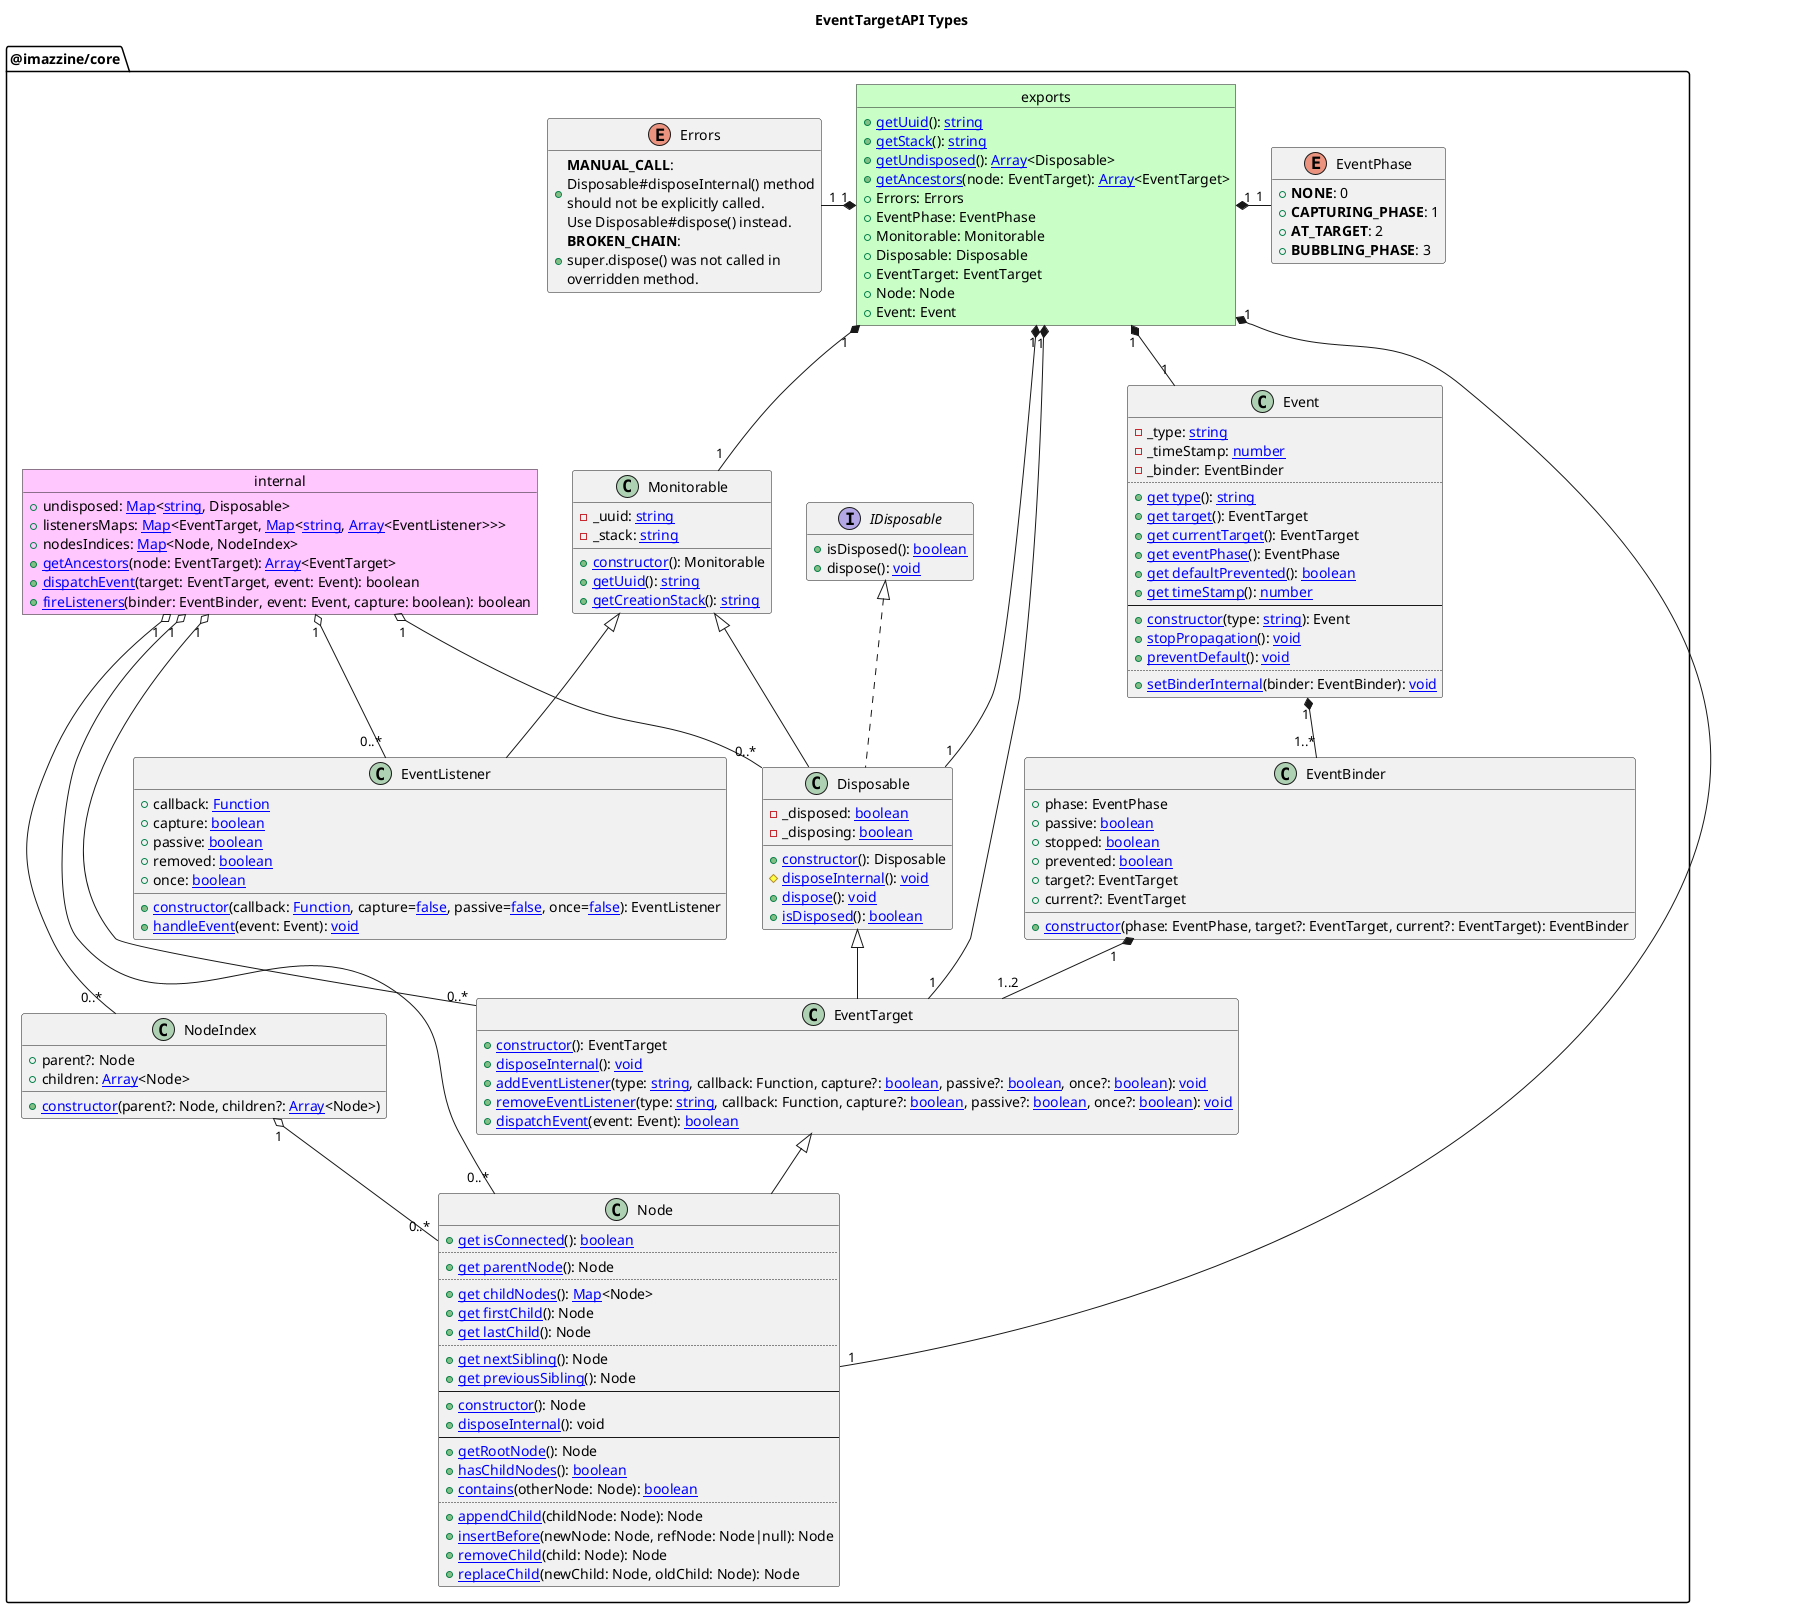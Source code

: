 @startuml Types

    hide empty members
    hide empty methods
    hide empty fields
    hide empty attributes

    title EventTargetAPI Types
    ' package "https://dom.spec.whatwg.org/#events" as whatwg [[https://dom.spec.whatwg.org/#events]] {
    '     interface "EventTarget" as IEventTarget [[https://dom.spec.whatwg.org/#eventtarget]] {
    '         +constructor(): EventTarget
    '         +addEventListener(type: string, callback?: EventListener, capture?: boolean, passive?: boolean, once?: boolean): void
    '         +removeEventListener(type: string, callback?: EventListener, capture?: boolean, passive?: boolean, once?: boolean): void
    '         +dispatchEvent(event: Event): boolean
    '     }

    '     interface "EventListener" as IEventListener [[https://dom.spec.whatwg.org/#callbackdef-eventlistener]] {
    '         +handleEvent(event: Event): void
    '     }
    '     IEventListener <-- IEventTarget: use 

    '     interface "Event" as IEvent [[https://dom.spec.whatwg.org/#event]] {
    '         +readonly type: string
    '         +readonly target?: EventTarget
    '         +readonly currentTarget?: EventTarget
    '         +readonly eventPhase: EventPhase
    '         +readonly bubbles: boolean
    '         +readonly cancelable: boolean
    '         +readonly defaultPrevented: boolean
    '         +readonly composed: boolean
    '         +readonly timeStamp: DOMHighResTimeStamp
    '         ' [Unforgeable] readonly attribute boolean isTrusted;

    '         +constructor(type: string, eventInitDict?: EventInit): Event
    '         +composedPath(): Array<EventTarget>
    '         +stopPropagation(): void
    '         +stopImmediatePropagation(): void
    '         +preventDefault(): void
    '     }
    '     IEvent --* IEventTarget
    ' }

    ' package "uuid@^7" as UuidPackage [[https://www.npmjs.com/package/uuid]] {
    '     object "exports" as UuidPackageExports {
    '         +v1(options?: Object, buffer?: Buffer, offset?: Number): string|Buffer
    '         +v4(options?: Object, buffer?: Buffer, offset?: Number): string|Buffer
    '         +v3(name: string, namespace: string, buffer?: Buffer, offset?: string): string|Buffer
    '         +v5(name: string, namespace: string, buffer?: Buffer, offset?: string): string|Buffer
    '     }
    ' }

    package "@imazzine/core" as ImazzineCorePackage {

        object internal #ffc7fd {
            +undisposed: [[https://developer.mozilla.org/en-US/docs/Web/JavaScript/Reference/Global_Objects/Map Map]]<[[https://developer.mozilla.org/en-US/docs/Web/JavaScript/Reference/Global_Objects/String string]], Disposable>
            +listenersMaps: [[https://developer.mozilla.org/en-US/docs/Web/JavaScript/Reference/Global_Objects/Map Map]]<EventTarget, [[https://developer.mozilla.org/en-US/docs/Web/JavaScript/Reference/Global_Objects/Map Map]]<[[https://developer.mozilla.org/en-US/docs/Web/JavaScript/Reference/Global_Objects/String string]], [[https://developer.mozilla.org/en-US/docs/Web/JavaScript/Reference/Global_Objects/Array Array]]<EventListener>>>
            +nodesIndices: [[https://developer.mozilla.org/en-US/docs/Web/JavaScript/Reference/Global_Objects/Map Map]]<Node, NodeIndex>
            +[[./Definition_internal.getAncestors.svg getAncestors]](node: EventTarget): [[https://developer.mozilla.org/en-US/docs/Web/JavaScript/Reference/Global_Objects/Array Array]]<EventTarget>
            +[[./Definition_internal.dispatchEvent.svg dispatchEvent]](target: EventTarget, event: Event): boolean
            +[[./Definition_internal.fireListeners.svg fireListeners]](binder: EventBinder, event: Event, capture: boolean): boolean
        }

        object "exports" as ImazzineCorePackageExports #c9ffc7 {
            +[[./Definition_exports.getUuid.svg getUuid]](): [[https://developer.mozilla.org/en-US/docs/Web/JavaScript/Reference/Global_Objects/String string]]
            +[[./Definition_exports.getStack.svg getStack]](): [[https://developer.mozilla.org/en-US/docs/Web/JavaScript/Reference/Global_Objects/String string]]
            +[[./Definition_exports.getUndisposed.svg getUndisposed]](): [[https://developer.mozilla.org/en-US/docs/Web/JavaScript/Reference/Global_Objects/Array Array]]<Disposable>
            +[[./Definition_exports.getAncestors.svg getAncestors]](node: EventTarget): [[https://developer.mozilla.org/en-US/docs/Web/JavaScript/Reference/Global_Objects/Array Array]]<EventTarget>
            +Errors: Errors
            +EventPhase: EventPhase
            +Monitorable: Monitorable
            +Disposable: Disposable
            +EventTarget: EventTarget
            +Node: Node
            +Event: Event
        }

        enum "Errors" as ImazzineCorePackageErrors {
            +<b>MANUAL_CALL</b>:\nDisposable#disposeInternal() method\nshould not be explicitly called.\nUse Disposable#dispose() instead.
            +<b>BROKEN_CHAIN</b>:\nsuper.dispose() was not called in\noverridden method.
        }
        ImazzineCorePackageErrors "1" -* "1" ImazzineCorePackageExports

        enum EventPhase {
            +<b>NONE</b>: 0
            +<b>CAPTURING_PHASE</b>: 1
            +<b>AT_TARGET</b>: 2
            +<b>BUBBLING_PHASE</b>: 3
        }
        ImazzineCorePackageExports "1" *- "1" EventPhase
        
        class Monitorable {
            -_uuid: [[https://developer.mozilla.org/en-US/docs/Web/JavaScript/Reference/Global_Objects/String string]]
            -_stack: [[https://developer.mozilla.org/en-US/docs/Web/JavaScript/Reference/Global_Objects/String string]]
            +[[./Definition_Monitorable.constructor.svg constructor]](): Monitorable
            +[[./Definition_Monitorable.getUuid.svg getUuid]](): [[https://developer.mozilla.org/en-US/docs/Web/JavaScript/Reference/Global_Objects/String string]]
            +[[./Definition_Monitorable.getCreationStack.svg getCreationStack]](): [[https://developer.mozilla.org/en-US/docs/Web/JavaScript/Reference/Global_Objects/String string]]
        }
        ImazzineCorePackageExports "1" *-- "1" Monitorable

        interface IDisposable {
            +isDisposed(): [[https://developer.mozilla.org/en-US/docs/Web/JavaScript/Reference/Global_Objects/Boolean boolean]]
            +dispose(): [[https://developer.mozilla.org/en-US/docs/Web/JavaScript/Reference/Operators/void void]]
        }

        class Disposable extends Monitorable implements IDisposable {
            -_disposed: [[https://developer.mozilla.org/en-US/docs/Web/JavaScript/Reference/Global_Objects/Boolean boolean]]
            -_disposing: [[https://developer.mozilla.org/en-US/docs/Web/JavaScript/Reference/Global_Objects/Boolean boolean]]
            +[[./Definition_Disposable.constructor.svg constructor]](): Disposable
            #[[./Definition_Disposable.disposeInternal.svg disposeInternal]](): [[https://developer.mozilla.org/en-US/docs/Web/JavaScript/Reference/Operators/void void]]
            +[[./Definition_Disposable.dispose.svg dispose]](): [[https://developer.mozilla.org/en-US/docs/Web/JavaScript/Reference/Operators/void void]]
            +[[./Definition_Disposable.isDisposed.svg isDisposed]](): [[https://developer.mozilla.org/en-US/docs/Web/JavaScript/Reference/Global_Objects/Boolean boolean]]
        }
        internal "1" o-- "0..*" Disposable
        ImazzineCorePackageExports "1" *-- "1" Disposable

        class EventListener extends Monitorable {
            +callback: [[https://developer.mozilla.org/en-US/docs/Web/JavaScript/Reference/Global_Objects/Function Function]]
            +capture: [[https://developer.mozilla.org/en-US/docs/Web/JavaScript/Reference/Global_Objects/Boolean boolean]]
            +passive: [[https://developer.mozilla.org/en-US/docs/Web/JavaScript/Reference/Global_Objects/Boolean boolean]]
            +removed: [[https://developer.mozilla.org/en-US/docs/Web/JavaScript/Reference/Global_Objects/Boolean boolean]]
            +once: [[https://developer.mozilla.org/en-US/docs/Web/JavaScript/Reference/Global_Objects/Boolean boolean]]
            +[[./Definition_EventListener.constructor.svg constructor]](callback: [[https://developer.mozilla.org/en-US/docs/Web/JavaScript/Reference/Global_Objects/Function Function]], capture=[[https://developer.mozilla.org/en-US/docs/Web/JavaScript/Reference/Global_Objects/Boolean false]], passive=[[https://developer.mozilla.org/en-US/docs/Web/JavaScript/Reference/Global_Objects/Boolean false]], once=[[https://developer.mozilla.org/en-US/docs/Web/JavaScript/Reference/Global_Objects/Boolean false]]): EventListener
            +[[./Definition_EventListener.handleEvent.svg handleEvent]](event: Event): [[https://developer.mozilla.org/en-US/docs/Web/JavaScript/Reference/Operators/void void]]
        }
        internal "1" o-- "0..*" EventListener

        class EventTarget extends Disposable {
            +[[./Definition_EventTarget.constructor.svg constructor]](): EventTarget
            +[[./Definition_EventTarget.disposeInternal.svg disposeInternal]](): [[https://developer.mozilla.org/en-US/docs/Web/JavaScript/Reference/Operators/void void]]
            +[[./Definition_EventTarget.addEventListener.svg addEventListener]](type: [[https://developer.mozilla.org/en-US/docs/Web/JavaScript/Reference/Global_Objects/String string]], callback: Function, capture?: [[https://developer.mozilla.org/en-US/docs/Web/JavaScript/Reference/Global_Objects/Boolean boolean]], passive?: [[https://developer.mozilla.org/en-US/docs/Web/JavaScript/Reference/Global_Objects/Boolean boolean]], once?: [[https://developer.mozilla.org/en-US/docs/Web/JavaScript/Reference/Global_Objects/Boolean boolean]]): [[https://developer.mozilla.org/en-US/docs/Web/JavaScript/Reference/Operators/void void]]
            +[[./Definition_EventTarget.removeEventListener.svg removeEventListener]](type: [[https://developer.mozilla.org/en-US/docs/Web/JavaScript/Reference/Global_Objects/String string]], callback: Function, capture?: [[https://developer.mozilla.org/en-US/docs/Web/JavaScript/Reference/Global_Objects/Boolean boolean]], passive?: [[https://developer.mozilla.org/en-US/docs/Web/JavaScript/Reference/Global_Objects/Boolean boolean]], once?: [[https://developer.mozilla.org/en-US/docs/Web/JavaScript/Reference/Global_Objects/Boolean boolean]]): [[https://developer.mozilla.org/en-US/docs/Web/JavaScript/Reference/Operators/void void]]
            +[[./Definition_EventTarget.dispatchEvent.svg dispatchEvent]](event: Event): [[https://developer.mozilla.org/en-US/docs/Web/JavaScript/Reference/Global_Objects/Boolean boolean]]
        }
        internal "1" o-- "0..*" EventTarget
        ImazzineCorePackageExports "1" *-- "1" EventTarget

        class EventBinder {
            +phase: EventPhase
            +passive: [[https://developer.mozilla.org/en-US/docs/Web/JavaScript/Reference/Global_Objects/Boolean boolean]]
            +stopped: [[https://developer.mozilla.org/en-US/docs/Web/JavaScript/Reference/Global_Objects/Boolean boolean]]
            +prevented: [[https://developer.mozilla.org/en-US/docs/Web/JavaScript/Reference/Global_Objects/Boolean boolean]]
            +target?: EventTarget
            +current?: EventTarget
            +[[./Definition_EventBinder.constructor.svg constructor]](phase: EventPhase, target?: EventTarget, current?: EventTarget): EventBinder
        }
        EventBinder "1" *-- "1..2" EventTarget

        class Event {
            -_type: [[https://developer.mozilla.org/en-US/docs/Web/JavaScript/Reference/Global_Objects/String string]]
            -_timeStamp: [[https://developer.mozilla.org/en-US/docs/Web/JavaScript/Reference/Global_Objects/Number number]]
            -_binder: EventBinder
            ..
            +[[./Definition_Event.type.svg get type]](): [[https://developer.mozilla.org/en-US/docs/Web/JavaScript/Reference/Global_Objects/String string]]
            +[[./Definition_Event.target.svg get target]](): EventTarget
            +[[./Definition_Event.currentTarget.svg get currentTarget]](): EventTarget
            +[[./Definition_Event.eventPhase.svg get eventPhase]](): EventPhase
            +[[./Definition_Event.defaultPrevented.svg get defaultPrevented]](): [[https://developer.mozilla.org/en-US/docs/Web/JavaScript/Reference/Global_Objects/Boolean boolean]]
            +[[./Definition_Event.timeStamp.svg get timeStamp]](): [[https://developer.mozilla.org/en-US/docs/Web/JavaScript/Reference/Global_Objects/Number number]]
            --
            +[[./Definition_Event.constructor.svg constructor]](type: [[https://developer.mozilla.org/en-US/docs/Web/JavaScript/Reference/Global_Objects/String string]]): Event
            +[[./Definition_Event.stopPropagation.svg stopPropagation]](): [[https://developer.mozilla.org/en-US/docs/Web/JavaScript/Reference/Operators/void void]]
            +[[./Definition_Event.preventDefault.svg preventDefault]](): [[https://developer.mozilla.org/en-US/docs/Web/JavaScript/Reference/Operators/void void]]
            ..
            +[[./Definition_Event.setBinderInternal.svg setBinderInternal]](binder: EventBinder): [[https://developer.mozilla.org/en-US/docs/Web/JavaScript/Reference/Operators/void void]]
        }
        Event "1" *-- "1..*" EventBinder
        ImazzineCorePackageExports "1" *-- "1" Event

        class Node extends EventTarget {
            +[[./Definition_Node.isConnected.svg get isConnected]](): [[https://developer.mozilla.org/en-US/docs/Web/JavaScript/Reference/Global_Objects/Boolean boolean]]
            ..
            +[[./Definition_Node.parentNode.svg get parentNode]](): Node
            ..
            +[[./Definition_Node.childNodes.svg get childNodes]](): [[https://developer.mozilla.org/en-US/docs/Web/JavaScript/Reference/Global_Objects/Map Map]]<Node>
            +[[./Definition_Node.firstChild.svg get firstChild]](): Node
            +[[./Definition_Node.lastChild.svg get lastChild]](): Node
            ..
            +[[./Definition_Node.nextSibling.svg get nextSibling]](): Node
            +[[./Definition_Node.previousSibling.svg get previousSibling]](): Node
            --
            +[[./Definition_Node.constructor.svg constructor]](): Node
            +[[./Definition_Node.disposeInternal.svg disposeInternal]](): void
            --
            +[[./Definition_Node.getRootNode.svg getRootNode]](): Node
            +[[./Definition_Node.hasChildNodes.svg hasChildNodes]](): [[https://developer.mozilla.org/en-US/docs/Web/JavaScript/Reference/Global_Objects/Boolean boolean]]
            +[[./Definition_Node.contains.svg contains]](otherNode: Node): [[https://developer.mozilla.org/en-US/docs/Web/JavaScript/Reference/Global_Objects/Boolean boolean]]
            ..
            +[[./Definition_Node.appendChild.svg appendChild]](childNode: Node): Node
            +[[./Definition_Node.insertBefore.svg insertBefore]](newNode: Node, refNode: Node|null): Node
            +[[./Definition_Node.removeChild.svg removeChild]](child: Node): Node
            +[[./Definition_Node.replaceChild.svg replaceChild]](newChild: Node, oldChild: Node): Node
        }
        internal "1" o-- "0..*" Node
        ImazzineCorePackageExports "1" *-- "1" Node

        class NodeIndex {
            +parent?: Node
            +children: [[https://developer.mozilla.org/en-US/docs/Web/JavaScript/Reference/Global_Objects/Array Array]]<Node>
            +[[./Definition_NodeIndex.constructor.svg constructor]](parent?: Node, children?: [[https://developer.mozilla.org/en-US/docs/Web/JavaScript/Reference/Global_Objects/Array Array]]<Node>)
        }
        internal "1" o-- "0..*" NodeIndex
        NodeIndex "1" o-- "0..*" Node
    }
    ' UuidPackage <-- ImazzineCorePackage: depend on
@enduml

@startuml Definition_exports.getUuid
    title Definition: exports.getUuid()

    start
        :const name = [[https://www.npmjs.com/package/uuid#version-1-timestamp uuid.v1()]] ]
        :const ns = [[https://www.npmjs.com/package/uuid#version-1-timestamp uuid.v1()]] ]
        :const uid = [[https://www.npmjs.com/package/uuid#version-5-namespace uuid.v5(name, ns)]] ]
        :return uid/
    end
@enduml

@startuml Definition_exports.getStack
    title Definition: exports.getStack()

    start
        partition SyncTask {
            if (env.npm_package_config_monitoring) then (yes)
                :let stack = new [[https://developer.mozilla.org/en-US/docs/Web/JavaScript/Reference/Global_Objects/Error/Stack Error().stack]] ]
                :stack = stack.replace('Error', 'Created') ]
                :const stackArray = stack.split('\\n') ]
                :stackArray.splice(1, 1) ]
                :stack = stackArray.join('\\n')]
            else (no)
                :let stack = 'disabled' ]
            endif
                :return stack/
        }
    end
@enduml

@startuml Definition_exports.getUndisposed
    title Definition: exports.getUndisposed()

    start
        partition SyncTask {
            :return internal.undisposed.values()/
        }
    end
@enduml

@startuml Definition_exports.getAncestors
    title Definition: exports.getAncestors()

    start
        partition SyncTask {
            :node/
            :let ancestors = internal.[[./Definition_internal.getAncestors.svg getAncestors]](node) |
            :return ancestors /
        }
    end
@enduml

@startuml Definition_internal.getAncestors
    title Definition: internal.getAncestors()

    start
        partition SyncTask {
            :node/
            :let ancestors = [] ]
            if (node instanceof Node) then (yes)
                :let ancestor = internal.nodesIndices.get(node).parent]
                while (ancestor != null)
                    :ancestors.push(ancestor) ]
                    :ancestor = internal.nodesIndices.get(ancestor).parent]
                endwhile
            endif
            :return ancestors /
        }
    end
@enduml

@startuml Definition_internal.dispatchEvent
    title Definition: internal.dispatchEvent()

    start
        partition SyncTask {
            :target, event/
            :const ancestors = internal.[[./Definition_internal.getAncestors.svg getAncestors]](target) |
            :const binder = [[./Definition_EventBinder.constructor.svg new EventBinder]](EventPhase.NONE, target)]
            :event.[[./Definition_Event.setBinderInternal.svg setBinderInternal]](binder)|
            :let result = true]
            :let current]
            while (let i = ancestors.length - 1; !binder.stopped && i >= 0; i--)
                :binder.phase = EventPhase.CAPTURING_PHASE]
                :binder.current = ancestors[i] ]
                :result = internal.[[./Definition_internal.fireListeners.svg fireListeners]](binder, event, true) && result |
            endwhile
            if (!binder.stopped) then (yes)
                :binder.phase = EventPhase.AT_TARGET]
                :binder.current = target ]
                :result = internal.[[./Definition_internal.fireListeners.svg fireListeners]](binder, event, true) && result |
                if (!binder.stopped) then (yes)
                    :result = internal.[[./Definition_internal.fireListeners.svg fireListeners]](binder, event, false) && result |
                endif
            endif
            while (let i = 0; !binder.stopped && i < ancestors.length; i++)
                :binder.phase = EventPhase.BUBBLING_PHASE]
                :binder.current = ancestors[i] ]
                :result = internal.[[./Definition_internal.fireListeners.svg fireListeners]](binder, event, false)  && result |
            endwhile
            :binder.phase = EventPhase.NONE]
            :return result/
        }
    end
@enduml

@startuml Definition_internal.fireListeners
    title Definition: internal.fireListeners()

    start
        partition SyncTask {
            :binder, event, capture/
            :const target = event.[[./Definition_Event.currentTarget.svg currentTarget]])]
            :const map = internal.listenersMaps.get(target)]
            :const listeners = map.get(event.[[./Definition_Event.type.svg type]])]
            :let result = true]
            if (listeners instanceof Array) then (yes)
                :let listener]
                while(let i = 0; i < listeners.length; i++)
                    :listener = listeners[i] ]
                    if (listener.capture == capture && !listener.removed) then (yes)
                        :binder.passive = listener.passive]
                        :result = listener.callback.call(undefined, event) && result]
                        if (listener.once) then (yes)
                            :target.[[./Definition_EventTarget.removeEventListener.svg removeEventListener]](event.[[./Definition_Event.type.svg type]], listener.callback, listener.capture, listener.passive, listener.once)|
                        endif
                    endif
                endwhile
                :binder.passive = false]
            endif
            :return result/
        }
    end
@enduml

@startuml Definition_Monitorable.constructor
    title Definition: Monitorable#constructor()

    start
        partition SyncTask {
            :this._stack = [[./Definition_exports.getStack.svg exports.getStack()]] ]
            :this._uuid = [[./Definition_exports.getUuid.svg exports.getUuid()]] ]
        }
    end
@enduml

@startuml Definition_Monitorable.getUuid
    title Definition: Monitorable#getUuid()

    start
        partition SyncTask {
            :return this._uuid/
        }
    end
@enduml

@startuml Definition_Monitorable.getCreationStack
    title Definition: Monitorable#getCreationStack()

    start
        partition SyncTask {
            :return this._stack/
        }
    end
@enduml

@startuml Definition_Disposable.constructor
    title Definition: Disposable#constructor()

    start
        partition SyncTask {
            :[[./Definition_Monitorable.constructor.svg super()]] |
            :this._disposed = false]
            :this._disposing = false]
            :internal.undisposed.set([[./Definition_Monitorable.getUuid.svg this.getUuid()]], this)]
        }
    end
@enduml

@startuml Definition_Disposable.disposeInternal
    title Definition: Disposable#disposeInternal()

    start
        partition SyncTask {
            if (this._disposing) then (yes)
                :this._disposed = true]
                :internal.undisposed.delete([[./Definition_Monitorable.getUuid.svg this.getUuid()]])]
                :this._disposing = false]
            else (no)
                :throw new Error(Errors.MANUAL_CALL)]
            endif
        }
    end
@enduml

@startuml Definition_Disposable.dispose
    title Definition: Disposable#dispose()

    start
        partition SyncTask {
            if (!this._disposed) then (yes)
                :this._disposing = true]
                :[[./Definition_Disposable.disposeInternal.svg this.disposeInternal()]] |
                if (!this._disposed && this._disposing) then (yes)
                    :throw new Error(Errors.BROKEN_CHAIN)]
                endif
            endif
        }
    end
@enduml

@startuml Definition_Disposable.isDisposed
    title Definition: Disposable#isDisposed()

    start
        partition SyncTask {
            :return this._disposed/
        }
    end
@enduml

@startuml Definition_EventListener.constructor
    title Definition: EventListener#constructor()

    start
        partition SyncTask {
            :callback, capture, passive, once/
            :[[./Definition_Monitorable.constructor.svg super()]] |
            :this.callback = callback]
            :this.capture = capture]
            :this.passive = passive]
            :this.removed = false]
            :this.once = once]
        }
    end
@enduml

@startuml Definition_EventListener.handleEvent
    title Definition: EventListener#handleEvent()

    start
        partition SyncTask {
            :event/
            :this.callback(event)|
        }
    end
@enduml

@startuml Definition_EventBinder.constructor
    title Definition: EventBinder#constructor()

    start
        partition SyncTask {
            :phase, target, current/
            :this.phase = EventPhase.NONE]
            :this.passive = false]
            :this.stopped = false]
            :this.prevented = false]
            :this.target = target]
            :this.current = current]
        }
    end
@enduml

@startuml Definition_Event.constructor
    title Definition: Event#constructor()

    start
        partition SyncTask {
            :type/
            :this._type = type]
            :this._timeStamp = [[https://developer.mozilla.org/en-US/docs/Web/JavaScript/Reference/Global_Objects/Date/now Date.now()]] ]
            :[[./Definition_Event.setBinderInternal.svg this.setBinderInternal]](new EventBinder(EventPhase.NONE))]
        }
    end
@enduml

@startuml Definition_Event.type
    title Definition: Event#type

    start
        partition SyncTask {
            :return this._type/
        }
    end
@enduml

@startuml Definition_Event.timeStamp
    title Definition: Event#timeStamp

    start
        partition SyncTask {
            :return this._timeStamp/
        }
    end
@enduml

@startuml Definition_Event.defaultPrevented
    title Definition: Event#defaultPrevented

    start
        partition SyncTask {
            :return this._binder.prevented/
        }
    end
@enduml

@startuml Definition_Event.target
    title Definition: Event#target

    start
        partition SyncTask {
            :return this._binder.target/
        }
    end
@enduml

@startuml Definition_Event.currentTarget
    title Definition: Event#currentTarget

    start
        partition SyncTask {
            :return this._binder.current/
        }
    end
@enduml

@startuml Definition_Event.eventPhase
    title Definition: Event#eventPhase

    start
        partition SyncTask {
            :return this._binder.phase/
        }
    end
@enduml

@startuml Definition_Event.preventDefault
    title Definition: Event#preventDefault()

    start
        partition SyncTask {
            if (!this._binder.passive) then (yes)
                :this._binder.prevented = true]
            endif
        }
    end
@enduml

@startuml Definition_Event.stopPropagation
    title Definition: Event#stopPropagation()

    start
        partition SyncTask {
            if (!this._binder.passive) then (yes)
                :this._binder.stopped = true]
            endif
        }
    end
@enduml

@startuml Definition_Event.setBinderInternal
    title Definition: Event#setBinderInternal()

    start
        partition SyncTask {
            :binder/
            if (binder instanceof EventBinder) then (yes)
                :this._binder = binder]
            endif
        }
    end
@enduml

@startuml Definition_EventTarget.constructor
    title Definition: EventTarget#constructor()

    start
        partition SyncTask {
            :[[./Definition_Disposable.constructor.svg super()]]|
            :internal.listenersMaps.set(this, new Map())]
        }
    end
@enduml

@startuml Definition_EventTarget.disposeInternal
    title Definition: EventTarget#disposeInternal()

    start
        partition SyncTask {
            :internal.listenersMaps.delete(this)]
            :[[./Definition_Disposable.disposeInternal.svg super()]]|
        }
    end
@enduml

@startuml Definition_EventTarget.addEventListener
    title Definition: EventTarget#addEventListener()

    start
        partition SyncTask {
            :type, callback, capture, passive, once/
            :const listenersMap = internal.listenersMaps.get(this)]
            :let listeners = listenersMap.get(type)]
            :let listener = null]
            if (!listeners) then (yes)
                :listeners = [] ]
                :listenersMap.set(type, listeners)]
            endif
            while (let i = 0; i < listeners.length; i++)
                if (!listeners[i].removed && \nlisteners[i].callback === callback && \nlisteners[i].capture === capture) then (yes)
                    :listener = listeners[i] ]
                    :listener.passive = passive]
                    :listener.once = once]
                endif
            endwhile
            if (!listener) then (yes)
                :listener = new EventListener(callback, capture, passive, once)]
                :listeners.push(listener)]
            endif
        }
    end
@enduml

@startuml Definition_EventTarget.removeEventListener
    title Definition: EventTarget#addEventListener()

    start
        partition SyncTask {
            :type, callback, capture, passive, once/
            :const listenersMap = internal.listenersMaps.get(this)]
            :const listeners = listenersMap.get(type)]
            if (listeners) then (yes)
                while (let i = 0; i < listeners.length; i++)
                    if (!listeners[i].removed && \nlisteners[i].callback === callback && \nlisteners[i].capture === capture) then (yes)
                        :listeners[i].removed = true]
                        :listeners[i].callback = null]
                        :listeners[i].capture = null]
                        :listeners[i].passive = null]
                        :listeners[i].once = null]
                        :listeners.splice(i, 1)]
                    endif
                endwhile
                if (listeners.length === 0) then (yes)
                    :listenersMap.remove(type)]
                endif
            endif
        }
    end
@enduml

@startuml Definition_EventTarget.dispatchEvent
    title Definition: EventTarget#dispatchEvent()

    start
        partition SyncTask {
            :event/
            :return internal.[[.//Definition_internal.dispatchEvent.svg dispatchEvent]](this, event)/
        }
    end
@enduml

@startuml Definition_NodeIndex.constructor
    title Definition: NodeIndex#constructor()

    start
        partition SyncTask {
            :parent, children/
            :this.parent = null]
            :this.children = [] ]
            if (parent) then (yes)
                :this.parent = parent]
            endif
            if (children) then (yes)
                :this.children = children]
            endif
            :this/
        }
    end
@enduml

@startuml Definition_Node.constructor
    title Definition: Node#constructor()

    start
        partition SyncTask {
            :[[./Definition_EventTarget.constructor.svg super()]]|
            :internal.nodesIndices.set(this, new NodeIndex())]
            :this/
        }
    end
@enduml

@startuml Definition_Node.disposeInternal
    title Definition: Node#disposeInternal()

    start
        partition SyncTask {
            :const parent = internal.nodesIndices.get(this).parent]
            :const children = internal.nodesIndices.get(this).children]
            while (let i = 0; i < children.length; i++)
                :children[i].[[./Definition_Disposable.dispose.svg dispose]]() ]
            endwhile
            if (parent != null) then (yes)
                :const parIndex = internal.nodesIndices.get(parent).children.indexOf(this)]
                :internal.nodesIndices.get(parent).children.splice(parIndex, 1)]
            endif
            :internal.nodesIndices.delete(this)]
            :[[./Definition_EventTarget.disposeInternal.svg super()]]|
        }
    end
@enduml

@startuml Definition_Node.isConnected
    title Definition: Node#isConnected

    start
        partition SyncTask {
            :const index = internal.nodesIndices.get(this)]
            if (index.parent || index.children.length) then (yes)
                :return true/
            endif
            :return false/
        }
    end
@enduml

@startuml Definition_Node.parentNode
    title Definition: Node#parentNode

    start
        partition SyncTask {
            :return internal.nodesIndices.get(this).parent/
        }
    end
@enduml

@startuml Definition_Node.childNodes
    title Definition: Node#childNodes

    start
        partition SyncTask {
            :const children = internal.nodesIndices.get(this).children]
            :const result = new Map()]
            while (for let i = 0; i < children.length; i++)
                :result.set(i, children[i]) ]
            endwhile
            :return result/
        }
    end
@enduml

@startuml Definition_Node.firstChild
    title Definition: Node#firstChild

    start
        partition SyncTask {
            :const children = internal.nodesIndices.get(this).children]
            if (children.length > 0) then (yes)
                :return children[0] /
            endif
            :return null/
        }
    end
@enduml

@startuml Definition_Node.lastChild
    title Definition: Node#lastChild

    start
        partition SyncTask {
            :const children = internal.nodesIndices.get(this).children]
            if (children.length > 0) then (yes)
                :return children[children.length - 1] /
            endif
            :return null/
        }
    end
@enduml

@startuml Definition_Node.nextSibling
    title Definition: Node#nextSibling

    start
        partition SyncTask {
            :const parent = internal.nodesIndices.get(this).parent]
            if (parent) then (yes)
                :const index = parent.children.indexOf(this) ]
                if (parent.children.length > index + 1) then (yes)
                    :return parent.children[index + 1] /
                endif
            endif
            :return null/
        }
    end
@enduml

@startuml Definition_Node.previousSibling
    title Definition: Node#previousSibling

    start
        partition SyncTask {
            :const parent = internal.nodesIndices.get(this).parent]
            if (parent) then (yes)
                :const index = parent.children.indexOf(this) ]
                if (index > 0) then (yes)
                    :return parent.children[index - 1] /
                endif
            endif
            :return null/
        }
    end
@enduml

@startuml Definition_Node.getRootNode
    title Definition: Node#getRootNode()

    start
        partition SyncTask {
            :let root = this]
            :let parent = internal.nodesIndices.get(this).parent]
            while (parent)
                :root = parent]
                :parent = internal.nodesIndices.get(root).parent]
            endwhile
            :return root/
        }
    end
@enduml

@startuml Definition_Node.hasChildNodes
    title Definition: Node#hasChildNodes()

    start
        partition SyncTask {
            :const children = internal.nodesIndices.get(this).children]
            if (children.length > 0) then (yes)
                :return true/
            endif
            :return false/
        }
    end
@enduml

@startuml Definition_Node.contains
    title Definition: Node#contains()

    start
        partition SyncTask {
            :otherNode/
            :const children = internal.nodesIndices.get(this).children]
            if (children.indexOf(otherNode) >= 0) then (yes)
                :return true/
            endif
            :return false/
        }
    end
@enduml

@startuml Definition_Node.appendChild
    title Definition: Node#appendChild()

    start
        partition SyncTask {
            :childNode/
            :[[./Definition_Node.insertBefore.svg this.insertBefore]](childNode, null)|
            :childNode/
        }
    end
@enduml

@startuml Definition_Node.insertBefore
    title Definition: Node#insertBefore()

    start
        partition SyncTask {
            :newNode, refNode/
            :internal.nodesIndices.get(newNode).parent = this]
            :const children = internal.nodesIndices.get(this).children]
            :const newIndex = children.indexOf(newNode)]
            if (newIndex >= 0) then (yes)
                :children.splice(newIndex, 1)]
            endif
            if (refNode == null) then (yes)
                :children.push(newNode)]
            else (no)
                :children.splice(children.indexOf(refNode), 0, newNode)]
            endif
            :newNode/
        }
    end
@enduml

@startuml Definition_Node.removeChild
    title Definition: Node#removeChild()

    start
        partition SyncTask {
            :child/
            :const children = internal.nodesIndices.get(this).children]
            :const index = children.indexOf(child)]
            if (index >= 0) then (yes)
                :internal.nodesIndices.get(child).parent = null]
                :children.splice(index, 1)]
            endif
            :child/
        }
    end
@enduml

@startuml Definition_Node.replaceChild
    title Definition: Node#replaceChild()

    start
        partition SyncTask {
            :newChild, oldChild/
            :const children = internal.nodesIndices.get(this).children]
            :const index = children.indexOf(oldChild)]
            if (index >= 0) then (yes)
                :internal.nodesIndices.get(oldChild).parent = null]
                :children.splice(index, 1, newChild)]
            endif
            :oldChild/
        }
    end
@enduml